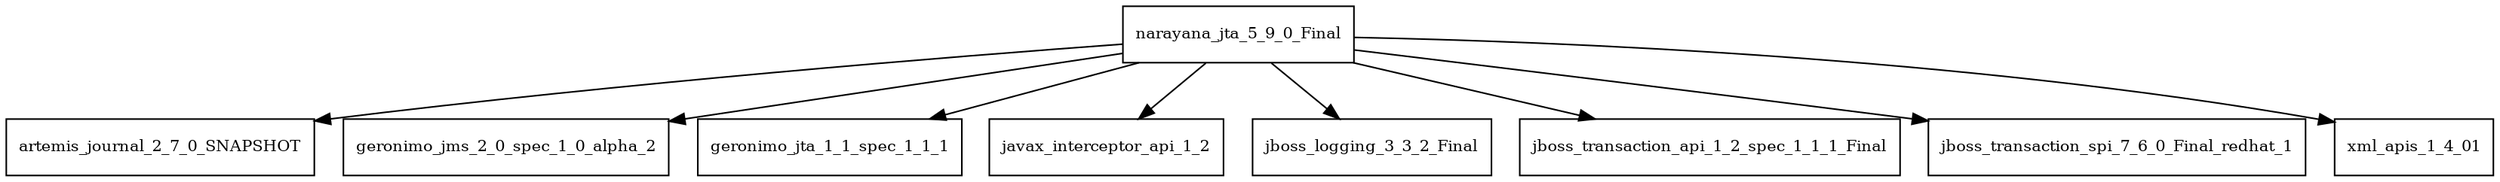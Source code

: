 digraph narayana_jta_5_9_0_Final_dependencies {
  node [shape = box, fontsize=10.0];
  narayana_jta_5_9_0_Final -> artemis_journal_2_7_0_SNAPSHOT;
  narayana_jta_5_9_0_Final -> geronimo_jms_2_0_spec_1_0_alpha_2;
  narayana_jta_5_9_0_Final -> geronimo_jta_1_1_spec_1_1_1;
  narayana_jta_5_9_0_Final -> javax_interceptor_api_1_2;
  narayana_jta_5_9_0_Final -> jboss_logging_3_3_2_Final;
  narayana_jta_5_9_0_Final -> jboss_transaction_api_1_2_spec_1_1_1_Final;
  narayana_jta_5_9_0_Final -> jboss_transaction_spi_7_6_0_Final_redhat_1;
  narayana_jta_5_9_0_Final -> xml_apis_1_4_01;
}

